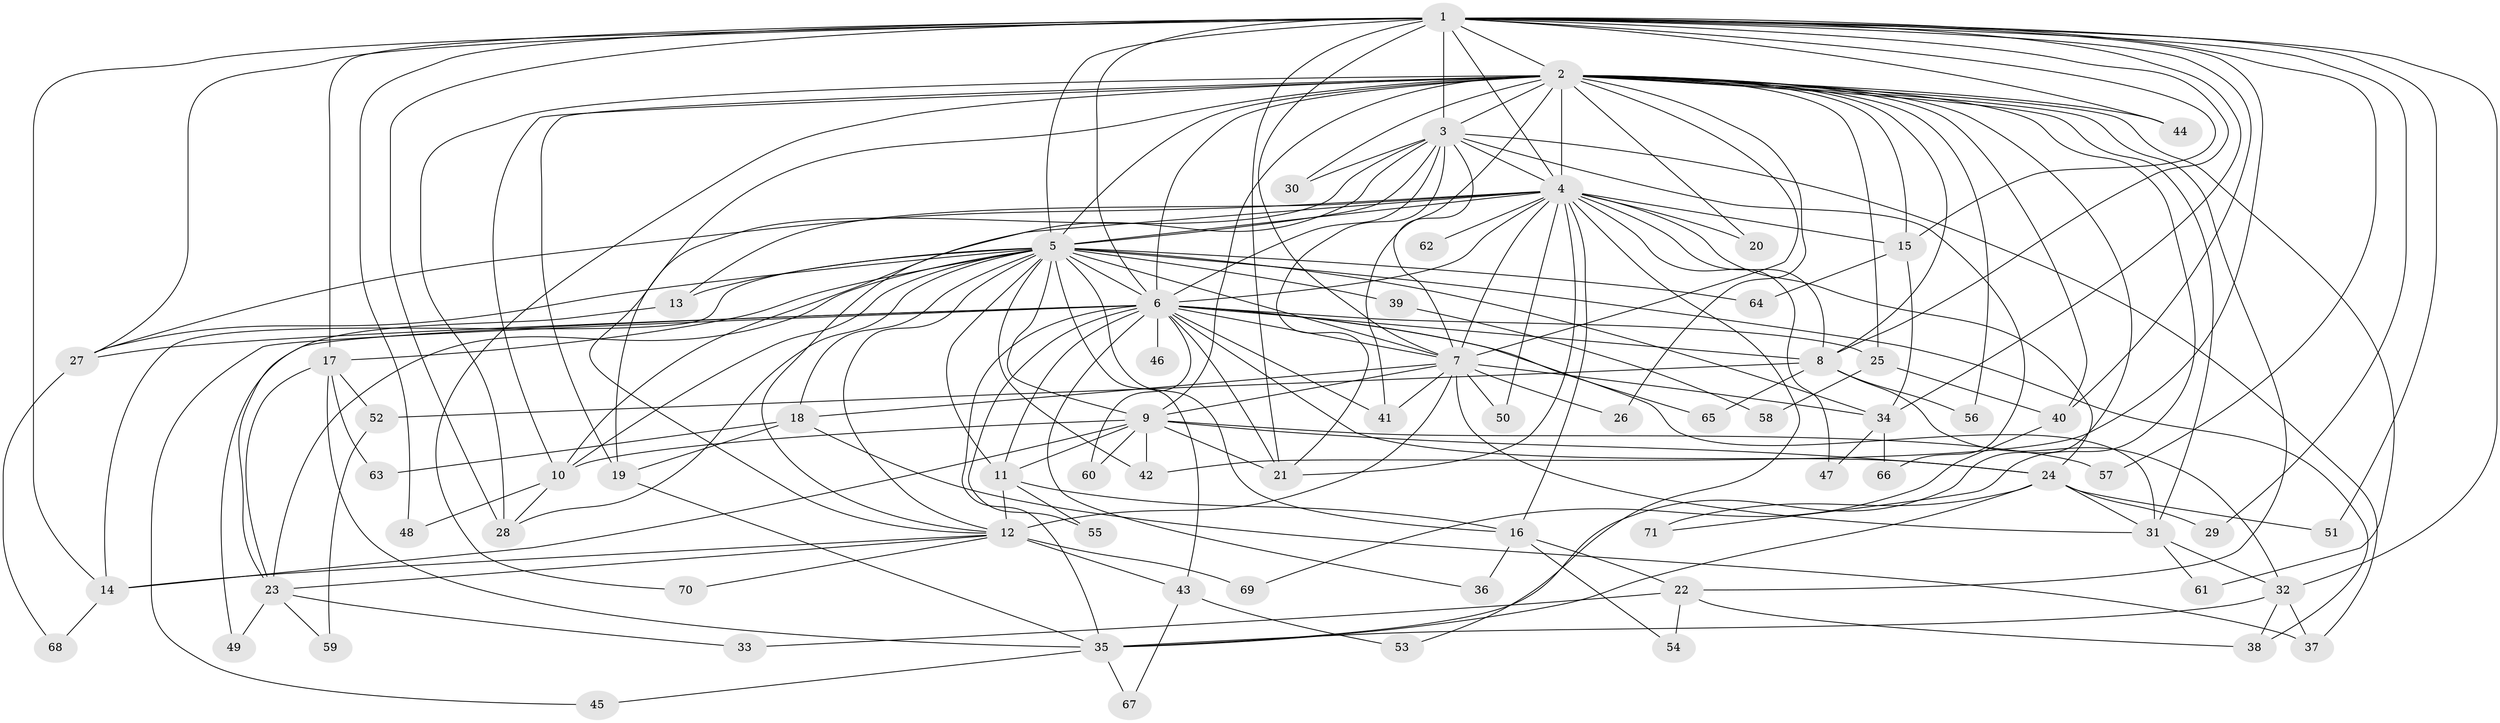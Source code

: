 // original degree distribution, {19: 0.014084507042253521, 31: 0.007042253521126761, 16: 0.007042253521126761, 24: 0.007042253521126761, 20: 0.014084507042253521, 26: 0.007042253521126761, 28: 0.007042253521126761, 36: 0.007042253521126761, 5: 0.08450704225352113, 11: 0.007042253521126761, 4: 0.07746478873239436, 6: 0.035211267605633804, 2: 0.5563380281690141, 3: 0.1619718309859155, 7: 0.007042253521126761}
// Generated by graph-tools (version 1.1) at 2025/34/03/09/25 02:34:49]
// undirected, 71 vertices, 184 edges
graph export_dot {
graph [start="1"]
  node [color=gray90,style=filled];
  1;
  2;
  3;
  4;
  5;
  6;
  7;
  8;
  9;
  10;
  11;
  12;
  13;
  14;
  15;
  16;
  17;
  18;
  19;
  20;
  21;
  22;
  23;
  24;
  25;
  26;
  27;
  28;
  29;
  30;
  31;
  32;
  33;
  34;
  35;
  36;
  37;
  38;
  39;
  40;
  41;
  42;
  43;
  44;
  45;
  46;
  47;
  48;
  49;
  50;
  51;
  52;
  53;
  54;
  55;
  56;
  57;
  58;
  59;
  60;
  61;
  62;
  63;
  64;
  65;
  66;
  67;
  68;
  69;
  70;
  71;
  1 -- 2 [weight=4.0];
  1 -- 3 [weight=2.0];
  1 -- 4 [weight=2.0];
  1 -- 5 [weight=4.0];
  1 -- 6 [weight=2.0];
  1 -- 7 [weight=2.0];
  1 -- 8 [weight=1.0];
  1 -- 14 [weight=1.0];
  1 -- 15 [weight=1.0];
  1 -- 17 [weight=2.0];
  1 -- 21 [weight=1.0];
  1 -- 27 [weight=1.0];
  1 -- 28 [weight=3.0];
  1 -- 29 [weight=1.0];
  1 -- 32 [weight=1.0];
  1 -- 34 [weight=1.0];
  1 -- 40 [weight=1.0];
  1 -- 42 [weight=1.0];
  1 -- 44 [weight=1.0];
  1 -- 48 [weight=1.0];
  1 -- 51 [weight=1.0];
  1 -- 57 [weight=1.0];
  2 -- 3 [weight=3.0];
  2 -- 4 [weight=2.0];
  2 -- 5 [weight=4.0];
  2 -- 6 [weight=2.0];
  2 -- 7 [weight=2.0];
  2 -- 8 [weight=1.0];
  2 -- 9 [weight=1.0];
  2 -- 10 [weight=1.0];
  2 -- 12 [weight=2.0];
  2 -- 15 [weight=2.0];
  2 -- 19 [weight=2.0];
  2 -- 20 [weight=2.0];
  2 -- 22 [weight=2.0];
  2 -- 25 [weight=1.0];
  2 -- 26 [weight=2.0];
  2 -- 28 [weight=1.0];
  2 -- 30 [weight=1.0];
  2 -- 31 [weight=2.0];
  2 -- 35 [weight=1.0];
  2 -- 40 [weight=2.0];
  2 -- 41 [weight=1.0];
  2 -- 44 [weight=2.0];
  2 -- 56 [weight=1.0];
  2 -- 61 [weight=1.0];
  2 -- 70 [weight=1.0];
  2 -- 71 [weight=1.0];
  3 -- 4 [weight=1.0];
  3 -- 5 [weight=2.0];
  3 -- 6 [weight=1.0];
  3 -- 7 [weight=1.0];
  3 -- 12 [weight=1.0];
  3 -- 19 [weight=1.0];
  3 -- 21 [weight=1.0];
  3 -- 30 [weight=1.0];
  3 -- 37 [weight=1.0];
  3 -- 66 [weight=1.0];
  4 -- 5 [weight=3.0];
  4 -- 6 [weight=1.0];
  4 -- 7 [weight=1.0];
  4 -- 8 [weight=1.0];
  4 -- 10 [weight=1.0];
  4 -- 13 [weight=1.0];
  4 -- 15 [weight=1.0];
  4 -- 16 [weight=1.0];
  4 -- 20 [weight=1.0];
  4 -- 21 [weight=1.0];
  4 -- 24 [weight=1.0];
  4 -- 27 [weight=1.0];
  4 -- 47 [weight=1.0];
  4 -- 50 [weight=1.0];
  4 -- 53 [weight=1.0];
  4 -- 62 [weight=1.0];
  5 -- 6 [weight=2.0];
  5 -- 7 [weight=4.0];
  5 -- 9 [weight=2.0];
  5 -- 10 [weight=1.0];
  5 -- 11 [weight=1.0];
  5 -- 12 [weight=3.0];
  5 -- 13 [weight=1.0];
  5 -- 14 [weight=1.0];
  5 -- 16 [weight=1.0];
  5 -- 17 [weight=1.0];
  5 -- 18 [weight=2.0];
  5 -- 23 [weight=1.0];
  5 -- 27 [weight=1.0];
  5 -- 28 [weight=1.0];
  5 -- 34 [weight=1.0];
  5 -- 38 [weight=1.0];
  5 -- 39 [weight=1.0];
  5 -- 42 [weight=1.0];
  5 -- 43 [weight=1.0];
  5 -- 64 [weight=1.0];
  6 -- 7 [weight=1.0];
  6 -- 8 [weight=1.0];
  6 -- 11 [weight=1.0];
  6 -- 21 [weight=1.0];
  6 -- 24 [weight=1.0];
  6 -- 25 [weight=1.0];
  6 -- 27 [weight=1.0];
  6 -- 31 [weight=1.0];
  6 -- 35 [weight=1.0];
  6 -- 36 [weight=1.0];
  6 -- 41 [weight=1.0];
  6 -- 45 [weight=1.0];
  6 -- 46 [weight=1.0];
  6 -- 49 [weight=1.0];
  6 -- 55 [weight=1.0];
  6 -- 60 [weight=1.0];
  6 -- 65 [weight=1.0];
  7 -- 9 [weight=1.0];
  7 -- 12 [weight=15.0];
  7 -- 18 [weight=1.0];
  7 -- 26 [weight=1.0];
  7 -- 31 [weight=2.0];
  7 -- 34 [weight=1.0];
  7 -- 41 [weight=1.0];
  7 -- 50 [weight=2.0];
  8 -- 32 [weight=1.0];
  8 -- 52 [weight=1.0];
  8 -- 56 [weight=1.0];
  8 -- 65 [weight=1.0];
  9 -- 10 [weight=1.0];
  9 -- 11 [weight=1.0];
  9 -- 14 [weight=1.0];
  9 -- 21 [weight=1.0];
  9 -- 24 [weight=1.0];
  9 -- 42 [weight=1.0];
  9 -- 57 [weight=1.0];
  9 -- 60 [weight=1.0];
  10 -- 28 [weight=1.0];
  10 -- 48 [weight=1.0];
  11 -- 12 [weight=1.0];
  11 -- 16 [weight=1.0];
  11 -- 55 [weight=1.0];
  12 -- 14 [weight=3.0];
  12 -- 23 [weight=1.0];
  12 -- 43 [weight=1.0];
  12 -- 69 [weight=1.0];
  12 -- 70 [weight=1.0];
  13 -- 23 [weight=1.0];
  14 -- 68 [weight=1.0];
  15 -- 34 [weight=1.0];
  15 -- 64 [weight=1.0];
  16 -- 22 [weight=1.0];
  16 -- 36 [weight=1.0];
  16 -- 54 [weight=1.0];
  17 -- 23 [weight=1.0];
  17 -- 35 [weight=1.0];
  17 -- 52 [weight=1.0];
  17 -- 63 [weight=1.0];
  18 -- 19 [weight=1.0];
  18 -- 37 [weight=1.0];
  18 -- 63 [weight=1.0];
  19 -- 35 [weight=1.0];
  22 -- 33 [weight=1.0];
  22 -- 38 [weight=1.0];
  22 -- 54 [weight=1.0];
  23 -- 33 [weight=1.0];
  23 -- 49 [weight=1.0];
  23 -- 59 [weight=1.0];
  24 -- 29 [weight=1.0];
  24 -- 31 [weight=1.0];
  24 -- 35 [weight=1.0];
  24 -- 51 [weight=1.0];
  24 -- 71 [weight=1.0];
  25 -- 40 [weight=1.0];
  25 -- 58 [weight=1.0];
  27 -- 68 [weight=1.0];
  31 -- 32 [weight=1.0];
  31 -- 61 [weight=1.0];
  32 -- 35 [weight=1.0];
  32 -- 37 [weight=1.0];
  32 -- 38 [weight=1.0];
  34 -- 47 [weight=1.0];
  34 -- 66 [weight=1.0];
  35 -- 45 [weight=1.0];
  35 -- 67 [weight=1.0];
  39 -- 58 [weight=1.0];
  40 -- 69 [weight=1.0];
  43 -- 53 [weight=1.0];
  43 -- 67 [weight=1.0];
  52 -- 59 [weight=1.0];
}

